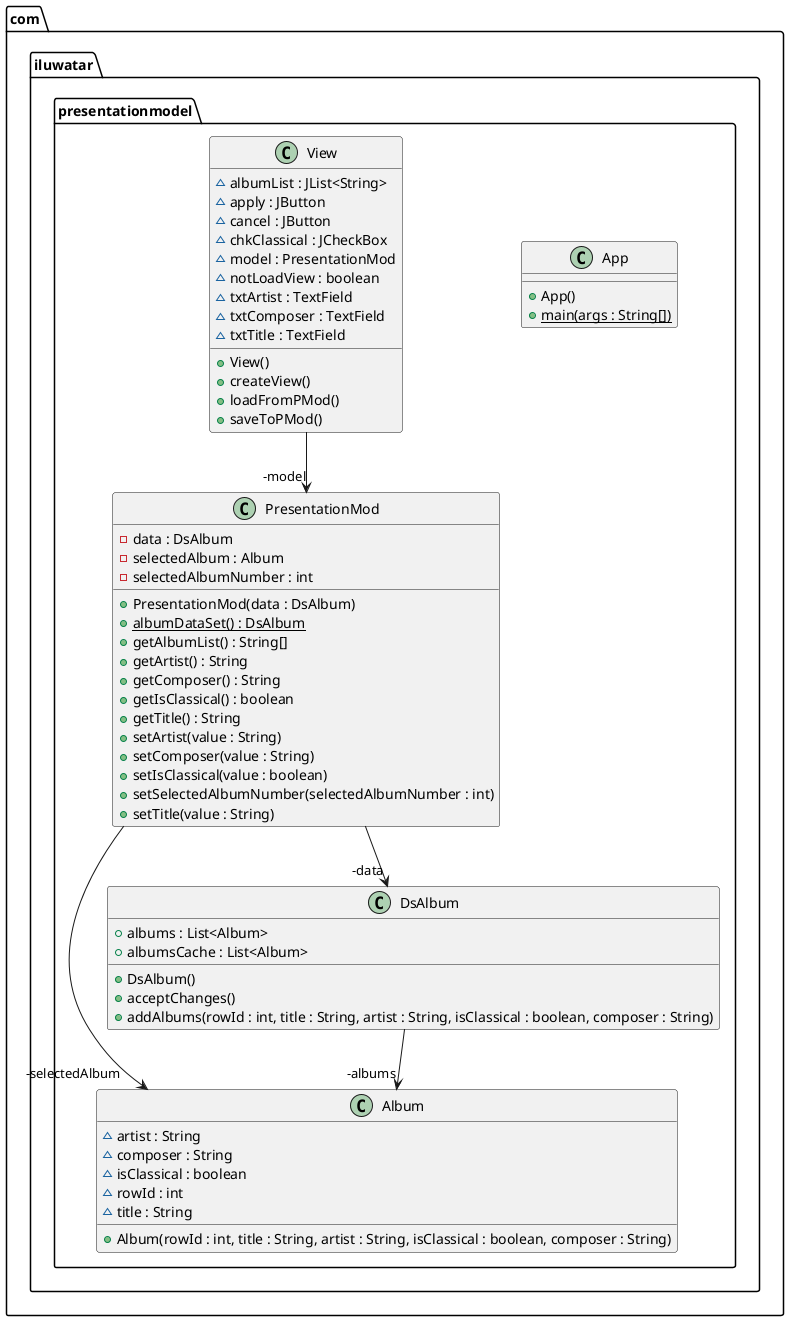 @startuml
package com.iluwatar.presentationmodel {
  class Album {
    ~ artist : String
    ~ composer : String
    ~ isClassical : boolean
    ~ rowId : int
    ~ title : String
    + Album(rowId : int, title : String, artist : String, isClassical : boolean, composer : String)
  }
  class App {
    + App()
    + main(args : String[]) {static}
  }
  class DsAlbum {
    + albums : List<Album>
    + albumsCache : List<Album>
    + DsAlbum()
    + acceptChanges()
    + addAlbums(rowId : int, title : String, artist : String, isClassical : boolean, composer : String)
  }
  class PresentationMod {
    - data : DsAlbum
    - selectedAlbum : Album
    - selectedAlbumNumber : int
    + PresentationMod(data : DsAlbum)
    + albumDataSet() : DsAlbum {static}
    + getAlbumList() : String[]
    + getArtist() : String
    + getComposer() : String
    + getIsClassical() : boolean
    + getTitle() : String
    + setArtist(value : String)
    + setComposer(value : String)
    + setIsClassical(value : boolean)
    + setSelectedAlbumNumber(selectedAlbumNumber : int)
    + setTitle(value : String)
  }
  class View {
    ~ albumList : JList<String>
    ~ apply : JButton
    ~ cancel : JButton
    ~ chkClassical : JCheckBox
    ~ model : PresentationMod
    ~ notLoadView : boolean
    ~ txtArtist : TextField
    ~ txtComposer : TextField
    ~ txtTitle : TextField
    + View()
    + createView()
    + loadFromPMod()
    + saveToPMod()
  }
}
PresentationMod -->  "-selectedAlbum" Album
View -->  "-model" PresentationMod
DsAlbum -->  "-albums" Album
PresentationMod -->  "-data" DsAlbum
@enduml